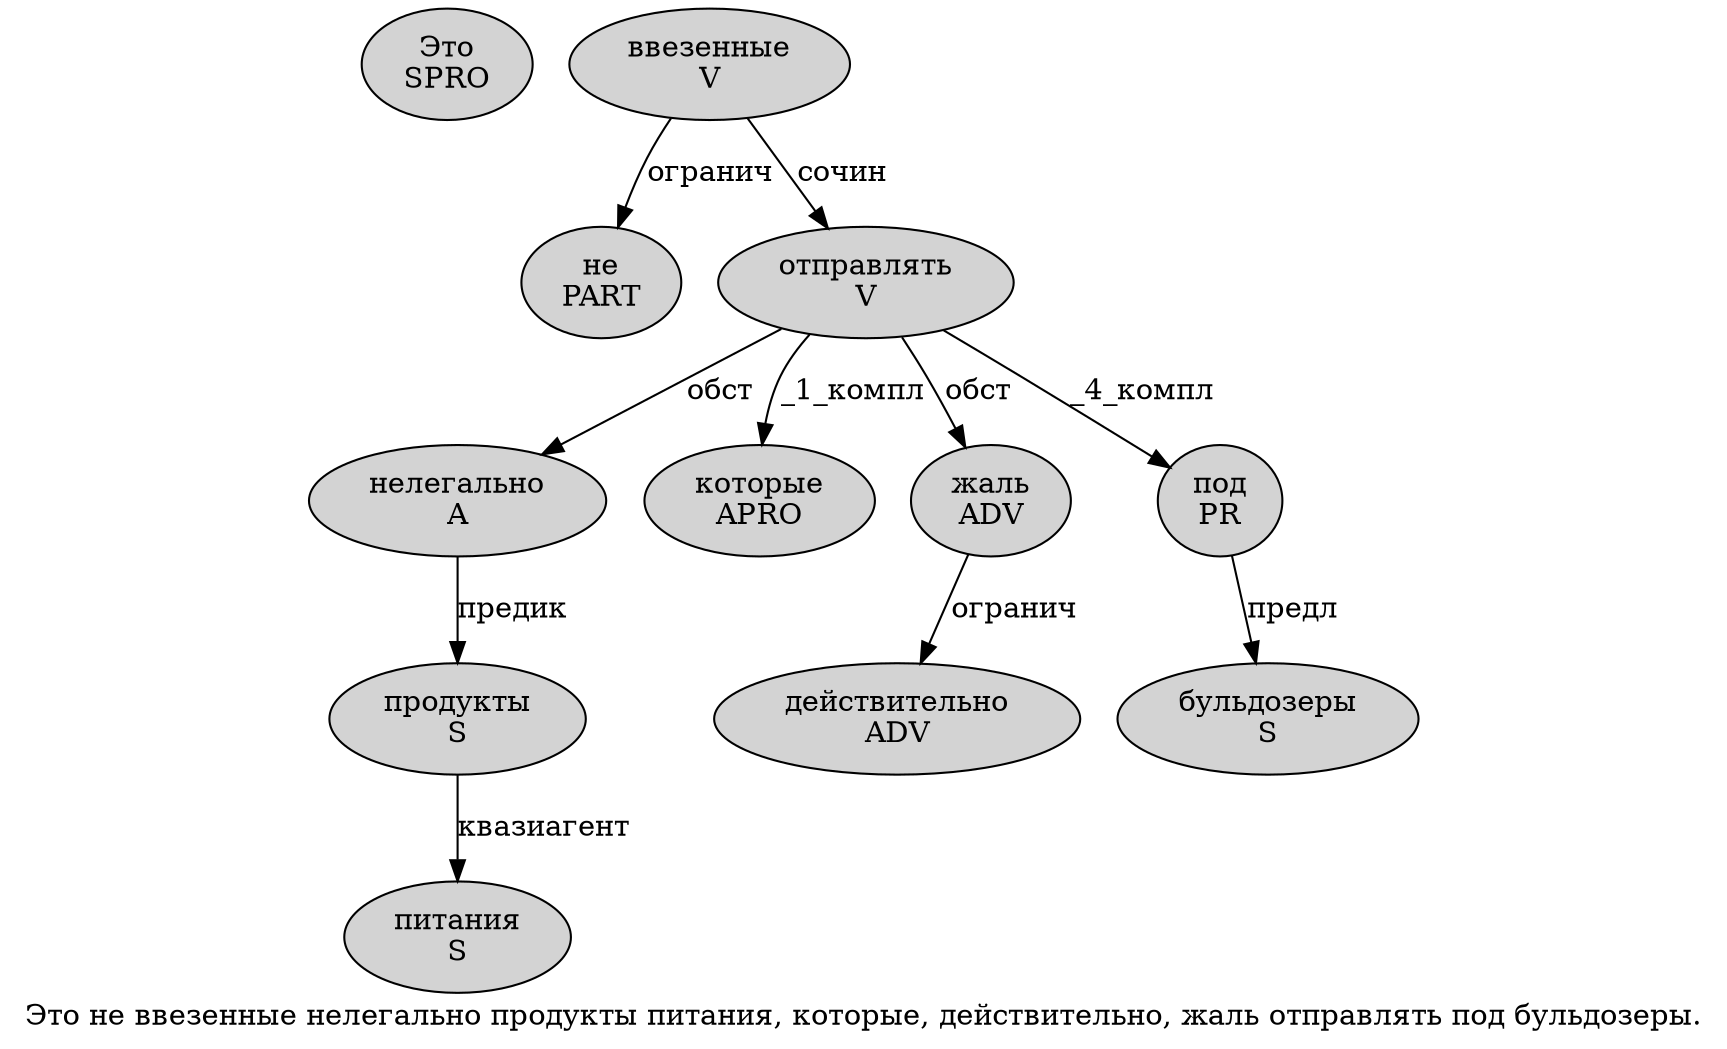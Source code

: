 digraph SENTENCE_602 {
	graph [label="Это не ввезенные нелегально продукты питания, которые, действительно, жаль отправлять под бульдозеры."]
	node [style=filled]
		0 [label="Это
SPRO" color="" fillcolor=lightgray penwidth=1 shape=ellipse]
		1 [label="не
PART" color="" fillcolor=lightgray penwidth=1 shape=ellipse]
		2 [label="ввезенные
V" color="" fillcolor=lightgray penwidth=1 shape=ellipse]
		3 [label="нелегально
A" color="" fillcolor=lightgray penwidth=1 shape=ellipse]
		4 [label="продукты
S" color="" fillcolor=lightgray penwidth=1 shape=ellipse]
		5 [label="питания
S" color="" fillcolor=lightgray penwidth=1 shape=ellipse]
		7 [label="которые
APRO" color="" fillcolor=lightgray penwidth=1 shape=ellipse]
		9 [label="действительно
ADV" color="" fillcolor=lightgray penwidth=1 shape=ellipse]
		11 [label="жаль
ADV" color="" fillcolor=lightgray penwidth=1 shape=ellipse]
		12 [label="отправлять
V" color="" fillcolor=lightgray penwidth=1 shape=ellipse]
		13 [label="под
PR" color="" fillcolor=lightgray penwidth=1 shape=ellipse]
		14 [label="бульдозеры
S" color="" fillcolor=lightgray penwidth=1 shape=ellipse]
			4 -> 5 [label="квазиагент"]
			13 -> 14 [label="предл"]
			11 -> 9 [label="огранич"]
			2 -> 1 [label="огранич"]
			2 -> 12 [label="сочин"]
			12 -> 3 [label="обст"]
			12 -> 7 [label="_1_компл"]
			12 -> 11 [label="обст"]
			12 -> 13 [label="_4_компл"]
			3 -> 4 [label="предик"]
}